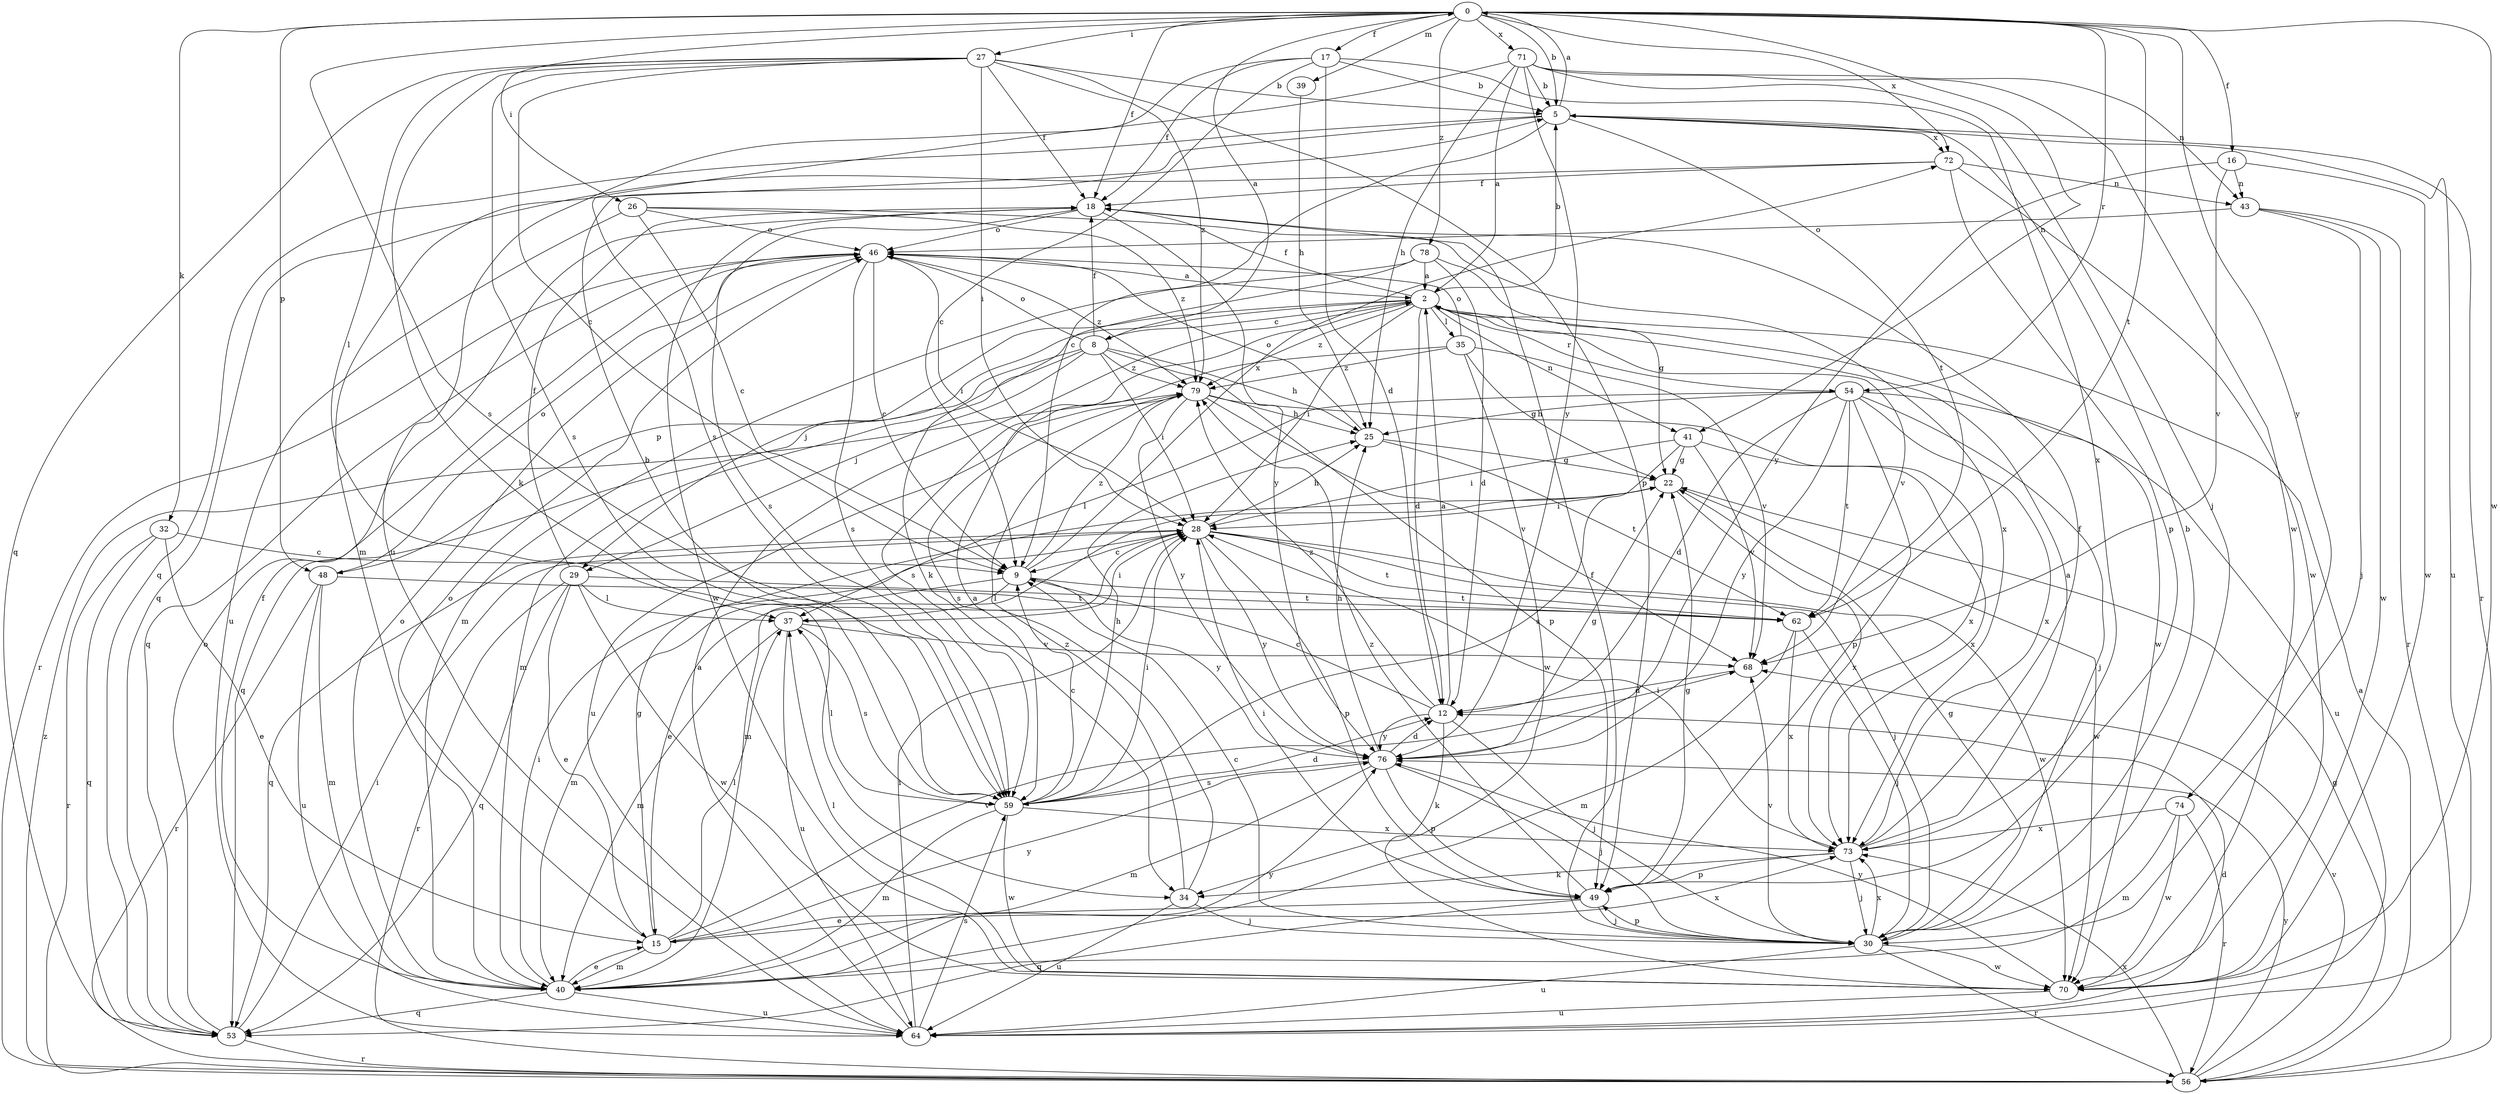 strict digraph  {
0;
2;
5;
8;
9;
12;
15;
16;
17;
18;
22;
25;
26;
27;
28;
29;
30;
32;
34;
35;
37;
39;
40;
41;
43;
46;
48;
49;
53;
54;
56;
59;
62;
64;
68;
70;
71;
72;
73;
74;
76;
78;
79;
0 -> 5  [label=b];
0 -> 16  [label=f];
0 -> 17  [label=f];
0 -> 18  [label=f];
0 -> 26  [label=i];
0 -> 27  [label=i];
0 -> 32  [label=k];
0 -> 39  [label=m];
0 -> 41  [label=n];
0 -> 48  [label=p];
0 -> 54  [label=r];
0 -> 59  [label=s];
0 -> 62  [label=t];
0 -> 70  [label=w];
0 -> 71  [label=x];
0 -> 72  [label=x];
0 -> 74  [label=y];
0 -> 78  [label=z];
2 -> 5  [label=b];
2 -> 8  [label=c];
2 -> 12  [label=d];
2 -> 18  [label=f];
2 -> 28  [label=i];
2 -> 29  [label=j];
2 -> 35  [label=l];
2 -> 41  [label=n];
2 -> 48  [label=p];
2 -> 54  [label=r];
2 -> 68  [label=v];
2 -> 70  [label=w];
2 -> 79  [label=z];
5 -> 0  [label=a];
5 -> 9  [label=c];
5 -> 40  [label=m];
5 -> 53  [label=q];
5 -> 56  [label=r];
5 -> 62  [label=t];
5 -> 64  [label=u];
5 -> 72  [label=x];
8 -> 0  [label=a];
8 -> 18  [label=f];
8 -> 25  [label=h];
8 -> 28  [label=i];
8 -> 29  [label=j];
8 -> 40  [label=m];
8 -> 46  [label=o];
8 -> 49  [label=p];
8 -> 53  [label=q];
8 -> 79  [label=z];
9 -> 37  [label=l];
9 -> 40  [label=m];
9 -> 62  [label=t];
9 -> 72  [label=x];
9 -> 76  [label=y];
9 -> 79  [label=z];
12 -> 2  [label=a];
12 -> 9  [label=c];
12 -> 30  [label=j];
12 -> 34  [label=k];
12 -> 76  [label=y];
12 -> 79  [label=z];
15 -> 22  [label=g];
15 -> 37  [label=l];
15 -> 40  [label=m];
15 -> 46  [label=o];
15 -> 68  [label=v];
15 -> 73  [label=x];
15 -> 76  [label=y];
16 -> 43  [label=n];
16 -> 68  [label=v];
16 -> 70  [label=w];
16 -> 76  [label=y];
17 -> 5  [label=b];
17 -> 9  [label=c];
17 -> 12  [label=d];
17 -> 18  [label=f];
17 -> 64  [label=u];
17 -> 73  [label=x];
18 -> 46  [label=o];
18 -> 59  [label=s];
18 -> 70  [label=w];
18 -> 76  [label=y];
22 -> 28  [label=i];
22 -> 40  [label=m];
22 -> 70  [label=w];
22 -> 73  [label=x];
25 -> 22  [label=g];
25 -> 46  [label=o];
25 -> 62  [label=t];
26 -> 9  [label=c];
26 -> 46  [label=o];
26 -> 64  [label=u];
26 -> 73  [label=x];
26 -> 79  [label=z];
27 -> 5  [label=b];
27 -> 9  [label=c];
27 -> 18  [label=f];
27 -> 28  [label=i];
27 -> 34  [label=k];
27 -> 37  [label=l];
27 -> 49  [label=p];
27 -> 53  [label=q];
27 -> 59  [label=s];
27 -> 79  [label=z];
28 -> 9  [label=c];
28 -> 15  [label=e];
28 -> 25  [label=h];
28 -> 30  [label=j];
28 -> 49  [label=p];
28 -> 53  [label=q];
28 -> 62  [label=t];
28 -> 70  [label=w];
28 -> 76  [label=y];
29 -> 15  [label=e];
29 -> 18  [label=f];
29 -> 37  [label=l];
29 -> 53  [label=q];
29 -> 56  [label=r];
29 -> 62  [label=t];
29 -> 70  [label=w];
30 -> 5  [label=b];
30 -> 9  [label=c];
30 -> 18  [label=f];
30 -> 22  [label=g];
30 -> 49  [label=p];
30 -> 56  [label=r];
30 -> 64  [label=u];
30 -> 68  [label=v];
30 -> 70  [label=w];
30 -> 73  [label=x];
32 -> 9  [label=c];
32 -> 15  [label=e];
32 -> 53  [label=q];
32 -> 56  [label=r];
34 -> 2  [label=a];
34 -> 30  [label=j];
34 -> 64  [label=u];
34 -> 79  [label=z];
35 -> 22  [label=g];
35 -> 46  [label=o];
35 -> 59  [label=s];
35 -> 68  [label=v];
35 -> 70  [label=w];
35 -> 79  [label=z];
37 -> 28  [label=i];
37 -> 40  [label=m];
37 -> 59  [label=s];
37 -> 64  [label=u];
37 -> 68  [label=v];
39 -> 25  [label=h];
40 -> 15  [label=e];
40 -> 18  [label=f];
40 -> 28  [label=i];
40 -> 46  [label=o];
40 -> 53  [label=q];
40 -> 64  [label=u];
40 -> 76  [label=y];
41 -> 22  [label=g];
41 -> 28  [label=i];
41 -> 59  [label=s];
41 -> 68  [label=v];
41 -> 73  [label=x];
43 -> 30  [label=j];
43 -> 46  [label=o];
43 -> 56  [label=r];
43 -> 70  [label=w];
46 -> 2  [label=a];
46 -> 9  [label=c];
46 -> 28  [label=i];
46 -> 53  [label=q];
46 -> 56  [label=r];
46 -> 59  [label=s];
46 -> 79  [label=z];
48 -> 40  [label=m];
48 -> 46  [label=o];
48 -> 56  [label=r];
48 -> 62  [label=t];
48 -> 64  [label=u];
49 -> 15  [label=e];
49 -> 22  [label=g];
49 -> 28  [label=i];
49 -> 30  [label=j];
49 -> 53  [label=q];
49 -> 79  [label=z];
53 -> 28  [label=i];
53 -> 46  [label=o];
53 -> 56  [label=r];
54 -> 12  [label=d];
54 -> 25  [label=h];
54 -> 30  [label=j];
54 -> 37  [label=l];
54 -> 49  [label=p];
54 -> 62  [label=t];
54 -> 64  [label=u];
54 -> 73  [label=x];
54 -> 76  [label=y];
56 -> 2  [label=a];
56 -> 22  [label=g];
56 -> 68  [label=v];
56 -> 73  [label=x];
56 -> 76  [label=y];
56 -> 79  [label=z];
59 -> 5  [label=b];
59 -> 9  [label=c];
59 -> 12  [label=d];
59 -> 25  [label=h];
59 -> 28  [label=i];
59 -> 37  [label=l];
59 -> 40  [label=m];
59 -> 70  [label=w];
59 -> 73  [label=x];
62 -> 30  [label=j];
62 -> 40  [label=m];
62 -> 73  [label=x];
64 -> 2  [label=a];
64 -> 12  [label=d];
64 -> 28  [label=i];
64 -> 59  [label=s];
68 -> 12  [label=d];
70 -> 37  [label=l];
70 -> 64  [label=u];
70 -> 76  [label=y];
71 -> 2  [label=a];
71 -> 5  [label=b];
71 -> 25  [label=h];
71 -> 30  [label=j];
71 -> 43  [label=n];
71 -> 59  [label=s];
71 -> 70  [label=w];
71 -> 76  [label=y];
72 -> 18  [label=f];
72 -> 43  [label=n];
72 -> 49  [label=p];
72 -> 53  [label=q];
72 -> 70  [label=w];
73 -> 2  [label=a];
73 -> 18  [label=f];
73 -> 28  [label=i];
73 -> 30  [label=j];
73 -> 34  [label=k];
73 -> 49  [label=p];
74 -> 40  [label=m];
74 -> 56  [label=r];
74 -> 70  [label=w];
74 -> 73  [label=x];
76 -> 12  [label=d];
76 -> 22  [label=g];
76 -> 25  [label=h];
76 -> 30  [label=j];
76 -> 40  [label=m];
76 -> 49  [label=p];
76 -> 59  [label=s];
78 -> 2  [label=a];
78 -> 12  [label=d];
78 -> 22  [label=g];
78 -> 34  [label=k];
78 -> 40  [label=m];
79 -> 25  [label=h];
79 -> 59  [label=s];
79 -> 64  [label=u];
79 -> 68  [label=v];
79 -> 73  [label=x];
79 -> 76  [label=y];
}
